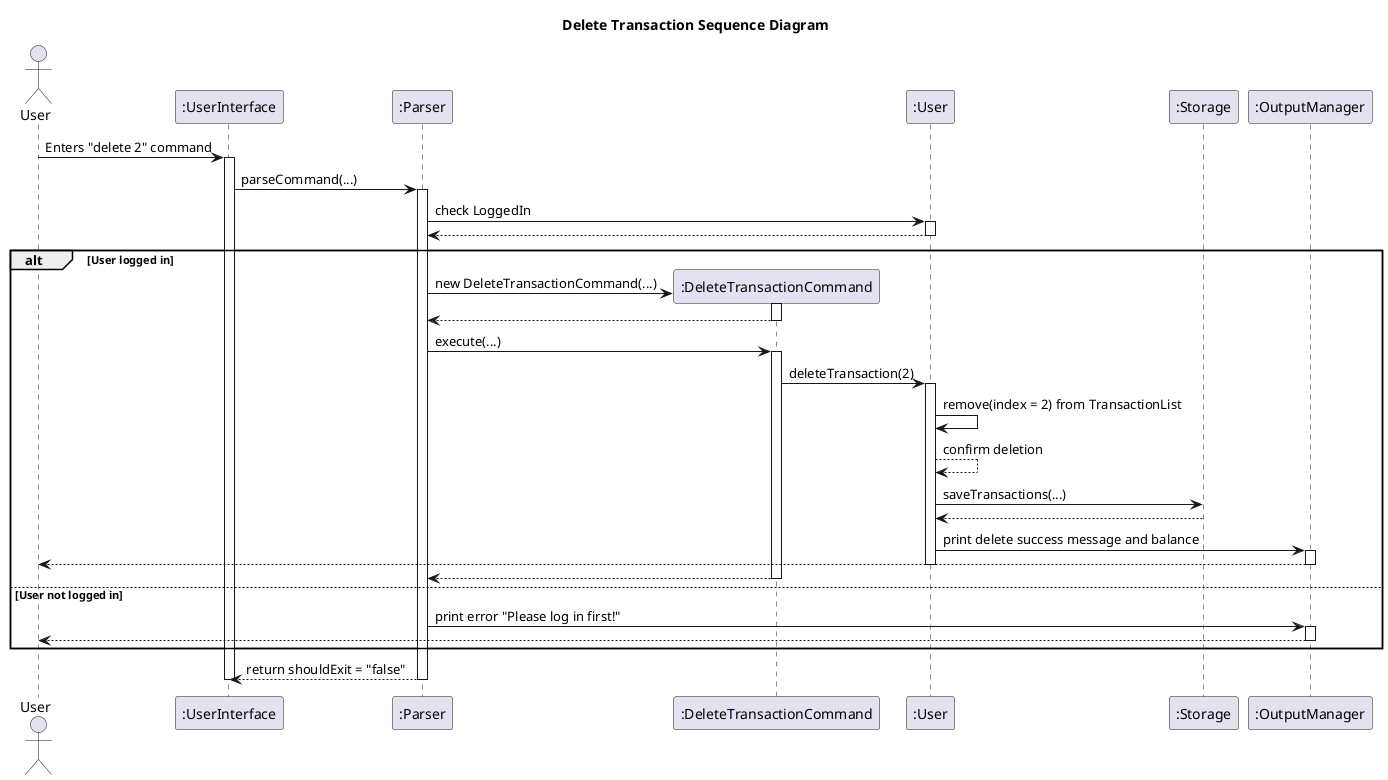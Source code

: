 @startuml
'https://plantuml.com/sequence-diagram

actor User as U

participant ":UserInterface" as UserInterface
participant ":Parser" as Parser
participant ":DeleteTransactionCommand" as DeleteTransactionCommand
participant ":User" as User
participant ":Storage" as Storage
participant ":OutputManager" as OutputManager


title Delete Transaction Sequence Diagram


U -> UserInterface : Enters "delete 2" command
activate UserInterface

UserInterface -> Parser : parseCommand(...)
activate Parser

Parser -> User : check LoggedIn
activate User

User --> Parser
deactivate User

alt User logged in
    create DeleteTransactionCommand
    Parser -> DeleteTransactionCommand: new DeleteTransactionCommand(...)
    activate DeleteTransactionCommand

    DeleteTransactionCommand --> Parser
    deactivate DeleteTransactionCommand
    Parser -> DeleteTransactionCommand : execute(...)
    activate DeleteTransactionCommand

    DeleteTransactionCommand -> User : deleteTransaction(2)
    activate User

    User -> User : remove(index = 2) from TransactionList
    User --> User : confirm deletion

    User -> Storage : saveTransactions(...)
    Storage --> User

    User -> OutputManager : print delete success message and balance
    activate OutputManager

    OutputManager --> U
    deactivate OutputManager
    deactivate User
    DeleteTransactionCommand --> Parser
    deactivate DeleteTransactionCommand

else User not logged in

    Parser -> OutputManager : print error "Please log in first!"
    activate OutputManager
    OutputManager --> U
    deactivate OutputManager
end

Parser --> UserInterface : return shouldExit = "false"
deactivate Parser
deactivate UserInterface

@enduml

